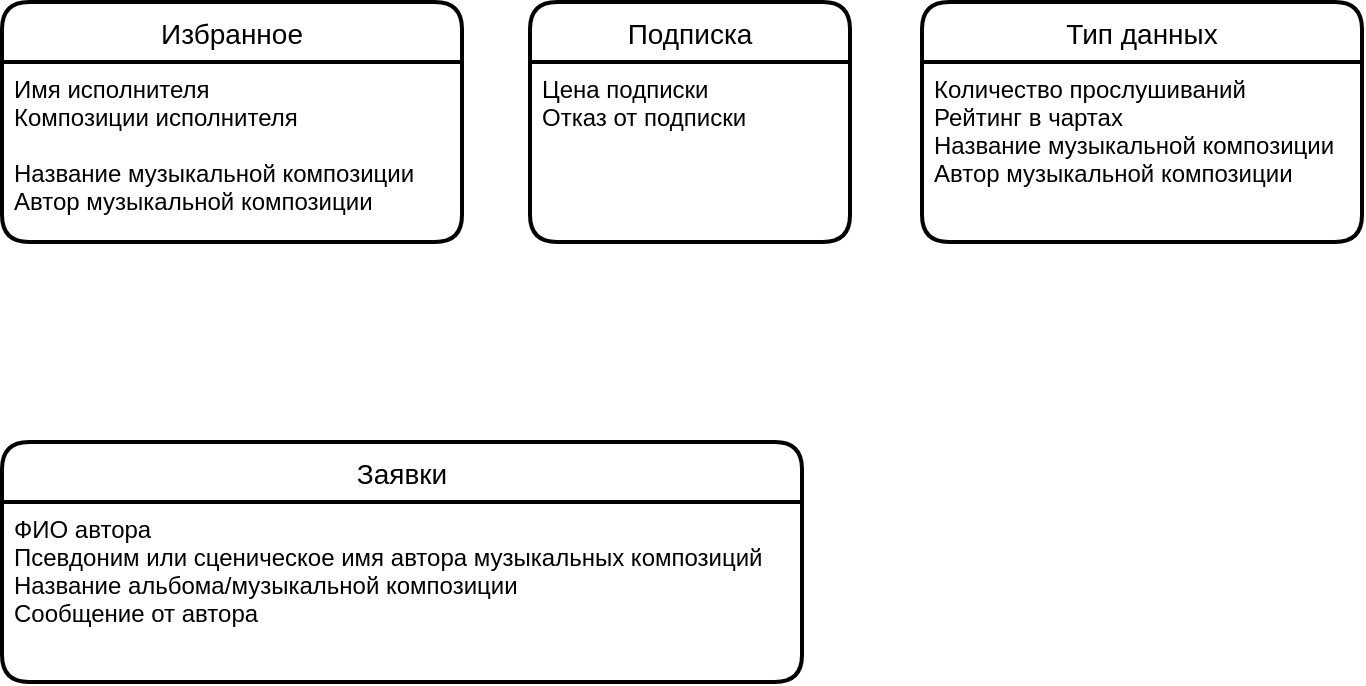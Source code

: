 <mxfile version="15.5.2" type="device"><diagram id="YhIW78KKG1MkZQojClb2" name="Страница 1"><mxGraphModel dx="979" dy="587" grid="1" gridSize="10" guides="1" tooltips="1" connect="1" arrows="1" fold="1" page="1" pageScale="1" pageWidth="827" pageHeight="1169" math="0" shadow="0"><root><mxCell id="0"/><mxCell id="1" parent="0"/><mxCell id="DjhDjMEe6jMsXHsTzUNy-14" value="Избранное" style="swimlane;childLayout=stackLayout;horizontal=1;startSize=30;horizontalStack=0;rounded=1;fontSize=14;fontStyle=0;strokeWidth=2;resizeParent=0;resizeLast=1;shadow=0;dashed=0;align=center;" parent="1" vertex="1"><mxGeometry x="70" y="30" width="230" height="120" as="geometry"/></mxCell><mxCell id="DjhDjMEe6jMsXHsTzUNy-15" value="Имя исполнителя&#10;Композиции исполнителя&#10;&#10;Название музыкальной композиции&#10;Автор музыкальной композиции" style="align=left;strokeColor=none;fillColor=none;spacingLeft=4;fontSize=12;verticalAlign=top;resizable=0;rotatable=0;part=1;" parent="DjhDjMEe6jMsXHsTzUNy-14" vertex="1"><mxGeometry y="30" width="230" height="90" as="geometry"/></mxCell><mxCell id="DjhDjMEe6jMsXHsTzUNy-16" value="Подписка" style="swimlane;childLayout=stackLayout;horizontal=1;startSize=30;horizontalStack=0;rounded=1;fontSize=14;fontStyle=0;strokeWidth=2;resizeParent=0;resizeLast=1;shadow=0;dashed=0;align=center;" parent="1" vertex="1"><mxGeometry x="334" y="30" width="160" height="120" as="geometry"/></mxCell><mxCell id="DjhDjMEe6jMsXHsTzUNy-17" value="Цена подписки&#10;Отказ от подписки" style="align=left;strokeColor=none;fillColor=none;spacingLeft=4;fontSize=12;verticalAlign=top;resizable=0;rotatable=0;part=1;" parent="DjhDjMEe6jMsXHsTzUNy-16" vertex="1"><mxGeometry y="30" width="160" height="90" as="geometry"/></mxCell><mxCell id="DjhDjMEe6jMsXHsTzUNy-18" value="Тип данных" style="swimlane;childLayout=stackLayout;horizontal=1;startSize=30;horizontalStack=0;rounded=1;fontSize=14;fontStyle=0;strokeWidth=2;resizeParent=0;resizeLast=1;shadow=0;dashed=0;align=center;" parent="1" vertex="1"><mxGeometry x="530" y="30" width="220" height="120" as="geometry"/></mxCell><mxCell id="DjhDjMEe6jMsXHsTzUNy-19" value="Количество прослушиваний&#10;Рейтинг в чартах&#10;Название музыкальной композиции&#10;Автор музыкальной композиции" style="align=left;strokeColor=none;fillColor=none;spacingLeft=4;fontSize=12;verticalAlign=top;resizable=0;rotatable=0;part=1;" parent="DjhDjMEe6jMsXHsTzUNy-18" vertex="1"><mxGeometry y="30" width="220" height="90" as="geometry"/></mxCell><mxCell id="DjhDjMEe6jMsXHsTzUNy-20" value="Заявки" style="swimlane;childLayout=stackLayout;horizontal=1;startSize=30;horizontalStack=0;rounded=1;fontSize=14;fontStyle=0;strokeWidth=2;resizeParent=0;resizeLast=1;shadow=0;dashed=0;align=center;" parent="1" vertex="1"><mxGeometry x="70" y="250" width="400" height="120" as="geometry"/></mxCell><mxCell id="DjhDjMEe6jMsXHsTzUNy-21" value="ФИО автора&#10;Псевдоним или сценическое имя автора музыкальных композиций&#10;Название альбома/музыкальной композиции&#10;Сообщение от автора" style="align=left;strokeColor=none;fillColor=none;spacingLeft=4;fontSize=12;verticalAlign=top;resizable=0;rotatable=0;part=1;" parent="DjhDjMEe6jMsXHsTzUNy-20" vertex="1"><mxGeometry y="30" width="400" height="90" as="geometry"/></mxCell></root></mxGraphModel></diagram></mxfile>